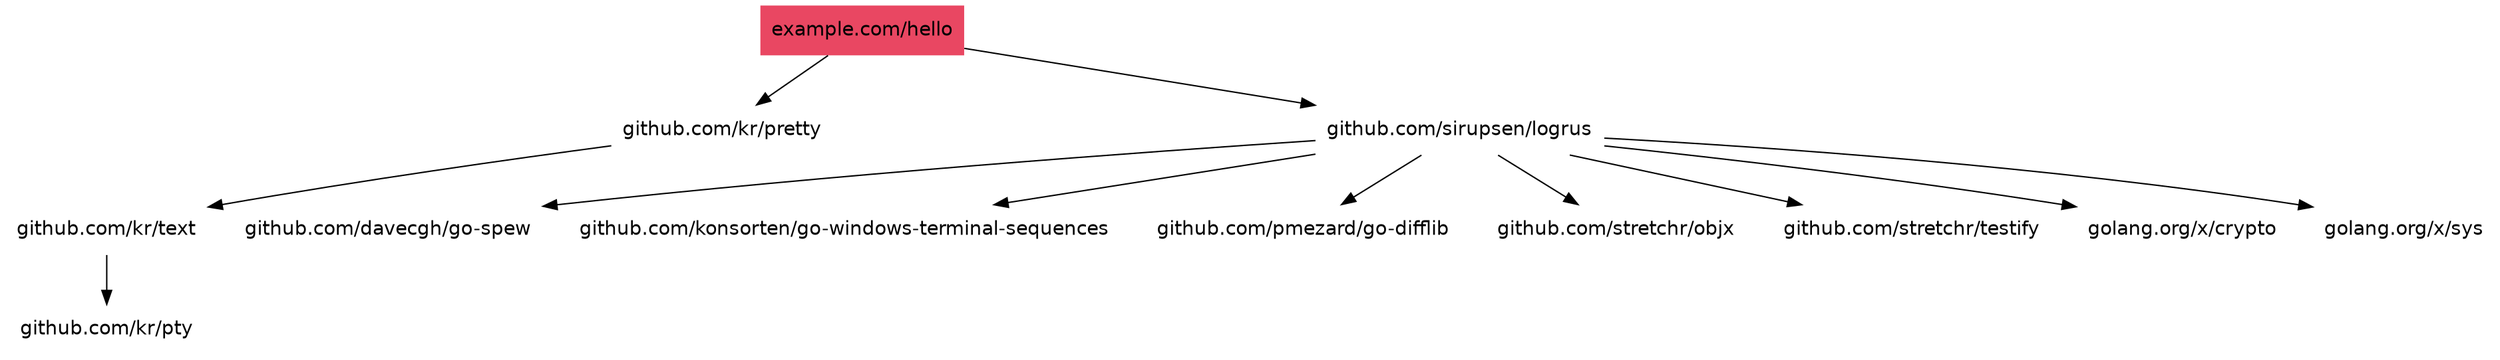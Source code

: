 digraph {
graph [overlap=false];
root="example.com/hello";
node [  shape = plaintext, fontname = Helvetica ];
"example.com/hello" [style = filled, fillcolor = "#E94762"];
"example.com/hello" -> "github.com/kr/pretty"
"example.com/hello" -> "github.com/sirupsen/logrus"
"github.com/kr/pretty" -> "github.com/kr/text"
"github.com/kr/text" -> "github.com/kr/pty"
"github.com/sirupsen/logrus" -> "github.com/davecgh/go-spew"
"github.com/sirupsen/logrus" -> "github.com/konsorten/go-windows-terminal-sequences"
"github.com/sirupsen/logrus" -> "github.com/pmezard/go-difflib"
"github.com/sirupsen/logrus" -> "github.com/stretchr/objx"
"github.com/sirupsen/logrus" -> "github.com/stretchr/testify"
"github.com/sirupsen/logrus" -> "golang.org/x/crypto"
"github.com/sirupsen/logrus" -> "golang.org/x/sys"
}
